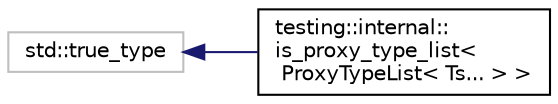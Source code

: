 digraph "Иерархия классов. Графический вид."
{
 // LATEX_PDF_SIZE
  edge [fontname="Helvetica",fontsize="10",labelfontname="Helvetica",labelfontsize="10"];
  node [fontname="Helvetica",fontsize="10",shape=record];
  rankdir="LR";
  Node0 [label="std::true_type",height=0.2,width=0.4,color="grey75", fillcolor="white", style="filled",tooltip=" "];
  Node0 -> Node1 [dir="back",color="midnightblue",fontsize="10",style="solid",fontname="Helvetica"];
  Node1 [label="testing::internal::\lis_proxy_type_list\<\l ProxyTypeList\< Ts... \> \>",height=0.2,width=0.4,color="black", fillcolor="white", style="filled",URL="$structtesting_1_1internal_1_1is__proxy__type__list_3_01_proxy_type_list_3_01_ts_8_8_8_01_4_01_4.html",tooltip=" "];
}
